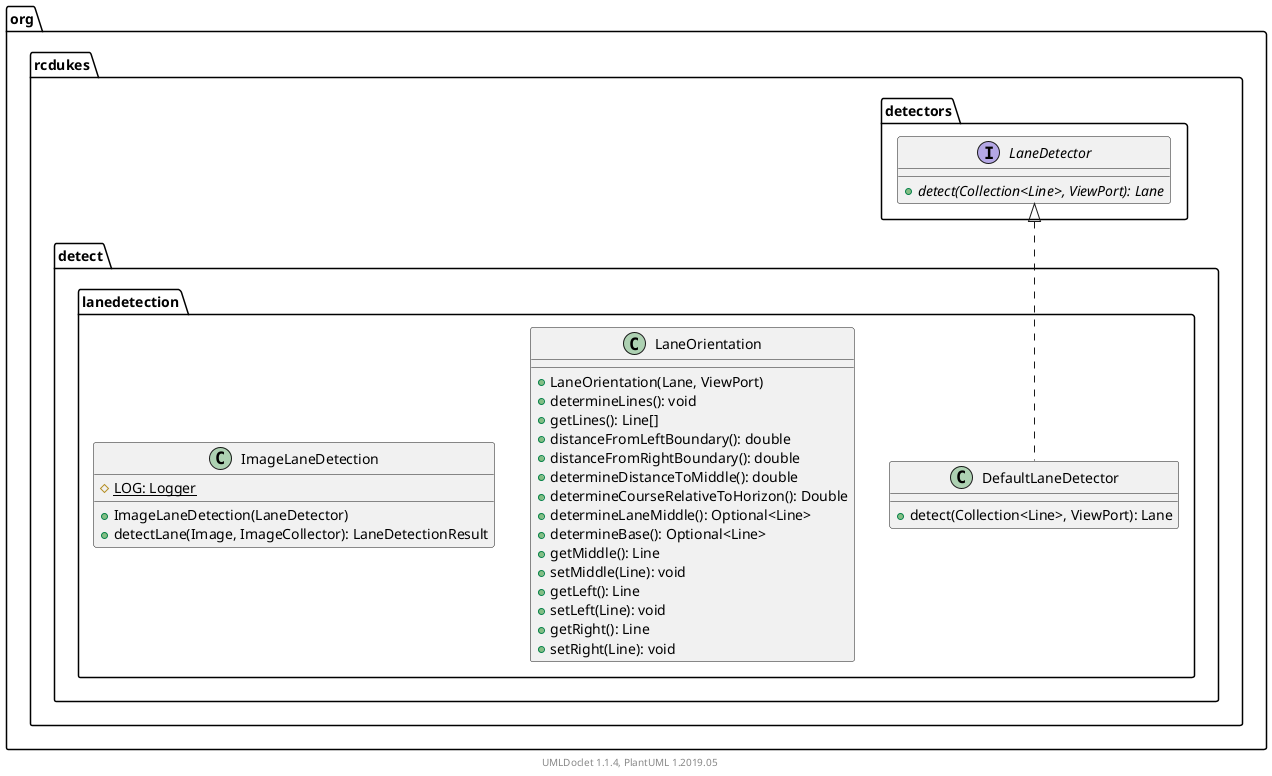 @startuml

    namespace org.rcdukes.detect.lanedetection {

        class DefaultLaneDetector [[DefaultLaneDetector.html]] {
            +detect(Collection<Line>, ViewPort): Lane
        }

        class LaneOrientation [[LaneOrientation.html]] {
            +LaneOrientation(Lane, ViewPort)
            +determineLines(): void
            +getLines(): Line[]
            +distanceFromLeftBoundary(): double
            +distanceFromRightBoundary(): double
            +determineDistanceToMiddle(): double
            +determineCourseRelativeToHorizon(): Double
            +determineLaneMiddle(): Optional<Line>
            +determineBase(): Optional<Line>
            +getMiddle(): Line
            +setMiddle(Line): void
            +getLeft(): Line
            +setLeft(Line): void
            +getRight(): Line
            +setRight(Line): void
        }

        class ImageLaneDetection [[ImageLaneDetection.html]] {
            {static} #LOG: Logger
            +ImageLaneDetection(LaneDetector)
            +detectLane(Image, ImageCollector): LaneDetectionResult
        }

        interface org.rcdukes.detectors.LaneDetector {
            {abstract} +detect(Collection<Line>, ViewPort): Lane
        }
        org.rcdukes.detectors.LaneDetector <|.. DefaultLaneDetector

    }


    center footer UMLDoclet 1.1.4, PlantUML 1.2019.05
@enduml
